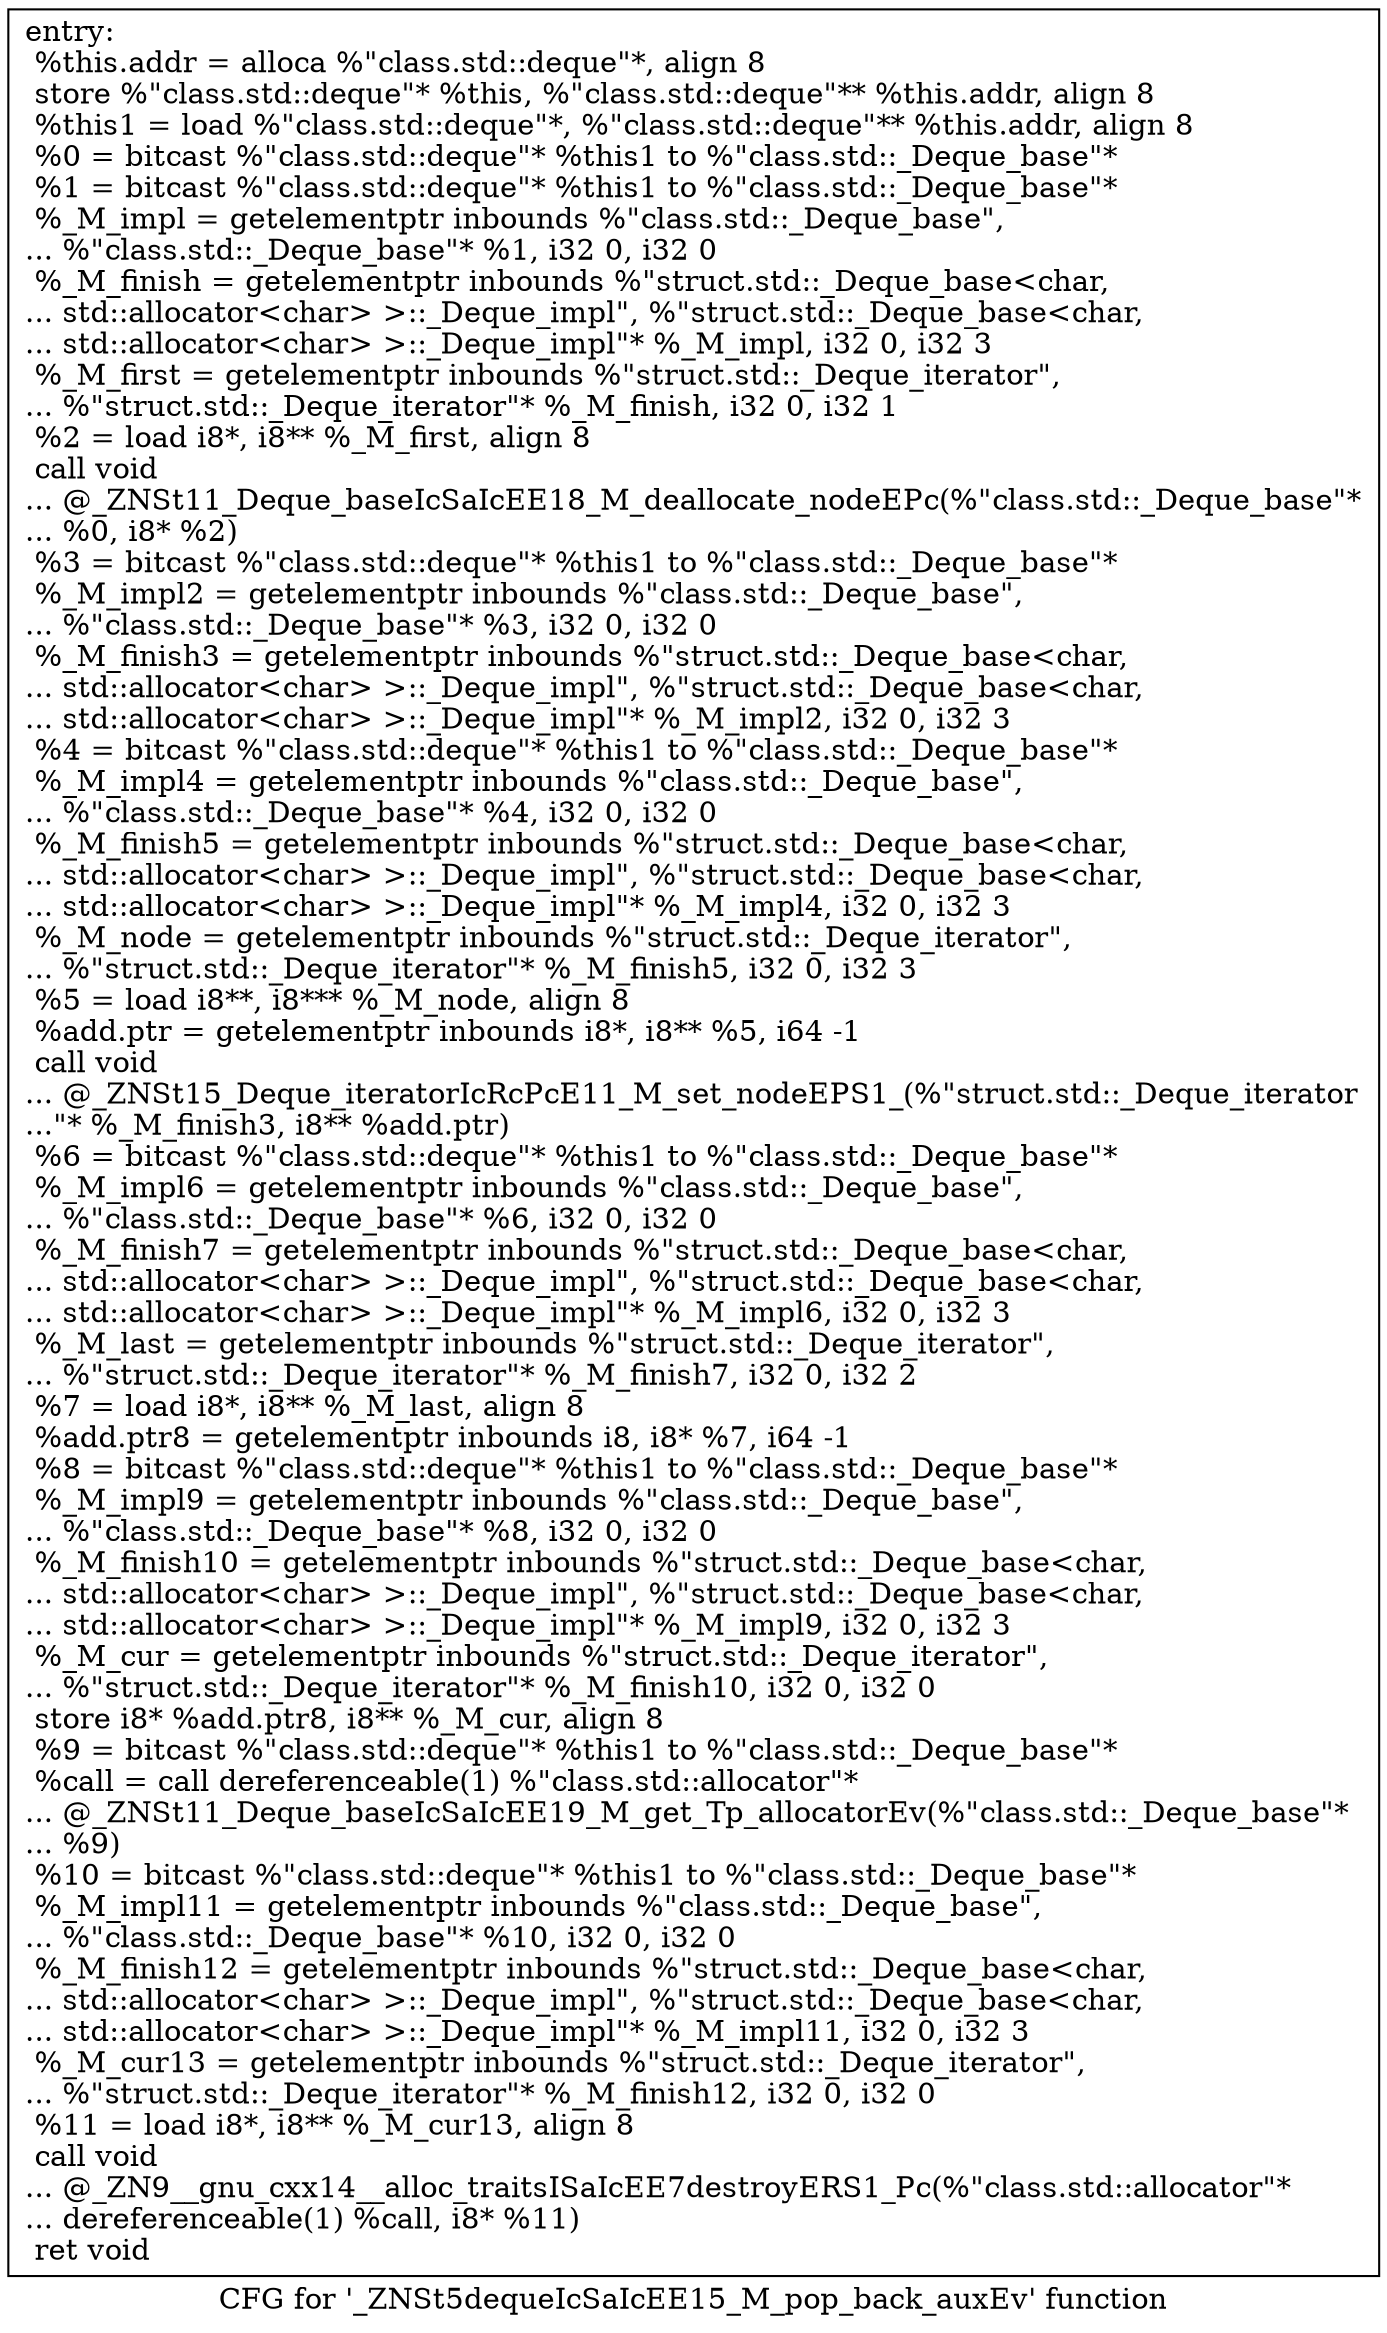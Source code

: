 digraph "CFG for '_ZNSt5dequeIcSaIcEE15_M_pop_back_auxEv' function" {
	label="CFG for '_ZNSt5dequeIcSaIcEE15_M_pop_back_auxEv' function";

	Node0x6bcb270 [shape=record,label="{entry:\l  %this.addr = alloca %\"class.std::deque\"*, align 8\l  store %\"class.std::deque\"* %this, %\"class.std::deque\"** %this.addr, align 8\l  %this1 = load %\"class.std::deque\"*, %\"class.std::deque\"** %this.addr, align 8\l  %0 = bitcast %\"class.std::deque\"* %this1 to %\"class.std::_Deque_base\"*\l  %1 = bitcast %\"class.std::deque\"* %this1 to %\"class.std::_Deque_base\"*\l  %_M_impl = getelementptr inbounds %\"class.std::_Deque_base\",\l... %\"class.std::_Deque_base\"* %1, i32 0, i32 0\l  %_M_finish = getelementptr inbounds %\"struct.std::_Deque_base\<char,\l... std::allocator\<char\> \>::_Deque_impl\", %\"struct.std::_Deque_base\<char,\l... std::allocator\<char\> \>::_Deque_impl\"* %_M_impl, i32 0, i32 3\l  %_M_first = getelementptr inbounds %\"struct.std::_Deque_iterator\",\l... %\"struct.std::_Deque_iterator\"* %_M_finish, i32 0, i32 1\l  %2 = load i8*, i8** %_M_first, align 8\l  call void\l... @_ZNSt11_Deque_baseIcSaIcEE18_M_deallocate_nodeEPc(%\"class.std::_Deque_base\"*\l... %0, i8* %2)\l  %3 = bitcast %\"class.std::deque\"* %this1 to %\"class.std::_Deque_base\"*\l  %_M_impl2 = getelementptr inbounds %\"class.std::_Deque_base\",\l... %\"class.std::_Deque_base\"* %3, i32 0, i32 0\l  %_M_finish3 = getelementptr inbounds %\"struct.std::_Deque_base\<char,\l... std::allocator\<char\> \>::_Deque_impl\", %\"struct.std::_Deque_base\<char,\l... std::allocator\<char\> \>::_Deque_impl\"* %_M_impl2, i32 0, i32 3\l  %4 = bitcast %\"class.std::deque\"* %this1 to %\"class.std::_Deque_base\"*\l  %_M_impl4 = getelementptr inbounds %\"class.std::_Deque_base\",\l... %\"class.std::_Deque_base\"* %4, i32 0, i32 0\l  %_M_finish5 = getelementptr inbounds %\"struct.std::_Deque_base\<char,\l... std::allocator\<char\> \>::_Deque_impl\", %\"struct.std::_Deque_base\<char,\l... std::allocator\<char\> \>::_Deque_impl\"* %_M_impl4, i32 0, i32 3\l  %_M_node = getelementptr inbounds %\"struct.std::_Deque_iterator\",\l... %\"struct.std::_Deque_iterator\"* %_M_finish5, i32 0, i32 3\l  %5 = load i8**, i8*** %_M_node, align 8\l  %add.ptr = getelementptr inbounds i8*, i8** %5, i64 -1\l  call void\l... @_ZNSt15_Deque_iteratorIcRcPcE11_M_set_nodeEPS1_(%\"struct.std::_Deque_iterator\l...\"* %_M_finish3, i8** %add.ptr)\l  %6 = bitcast %\"class.std::deque\"* %this1 to %\"class.std::_Deque_base\"*\l  %_M_impl6 = getelementptr inbounds %\"class.std::_Deque_base\",\l... %\"class.std::_Deque_base\"* %6, i32 0, i32 0\l  %_M_finish7 = getelementptr inbounds %\"struct.std::_Deque_base\<char,\l... std::allocator\<char\> \>::_Deque_impl\", %\"struct.std::_Deque_base\<char,\l... std::allocator\<char\> \>::_Deque_impl\"* %_M_impl6, i32 0, i32 3\l  %_M_last = getelementptr inbounds %\"struct.std::_Deque_iterator\",\l... %\"struct.std::_Deque_iterator\"* %_M_finish7, i32 0, i32 2\l  %7 = load i8*, i8** %_M_last, align 8\l  %add.ptr8 = getelementptr inbounds i8, i8* %7, i64 -1\l  %8 = bitcast %\"class.std::deque\"* %this1 to %\"class.std::_Deque_base\"*\l  %_M_impl9 = getelementptr inbounds %\"class.std::_Deque_base\",\l... %\"class.std::_Deque_base\"* %8, i32 0, i32 0\l  %_M_finish10 = getelementptr inbounds %\"struct.std::_Deque_base\<char,\l... std::allocator\<char\> \>::_Deque_impl\", %\"struct.std::_Deque_base\<char,\l... std::allocator\<char\> \>::_Deque_impl\"* %_M_impl9, i32 0, i32 3\l  %_M_cur = getelementptr inbounds %\"struct.std::_Deque_iterator\",\l... %\"struct.std::_Deque_iterator\"* %_M_finish10, i32 0, i32 0\l  store i8* %add.ptr8, i8** %_M_cur, align 8\l  %9 = bitcast %\"class.std::deque\"* %this1 to %\"class.std::_Deque_base\"*\l  %call = call dereferenceable(1) %\"class.std::allocator\"*\l... @_ZNSt11_Deque_baseIcSaIcEE19_M_get_Tp_allocatorEv(%\"class.std::_Deque_base\"*\l... %9)\l  %10 = bitcast %\"class.std::deque\"* %this1 to %\"class.std::_Deque_base\"*\l  %_M_impl11 = getelementptr inbounds %\"class.std::_Deque_base\",\l... %\"class.std::_Deque_base\"* %10, i32 0, i32 0\l  %_M_finish12 = getelementptr inbounds %\"struct.std::_Deque_base\<char,\l... std::allocator\<char\> \>::_Deque_impl\", %\"struct.std::_Deque_base\<char,\l... std::allocator\<char\> \>::_Deque_impl\"* %_M_impl11, i32 0, i32 3\l  %_M_cur13 = getelementptr inbounds %\"struct.std::_Deque_iterator\",\l... %\"struct.std::_Deque_iterator\"* %_M_finish12, i32 0, i32 0\l  %11 = load i8*, i8** %_M_cur13, align 8\l  call void\l... @_ZN9__gnu_cxx14__alloc_traitsISaIcEE7destroyERS1_Pc(%\"class.std::allocator\"*\l... dereferenceable(1) %call, i8* %11)\l  ret void\l}"];
}
